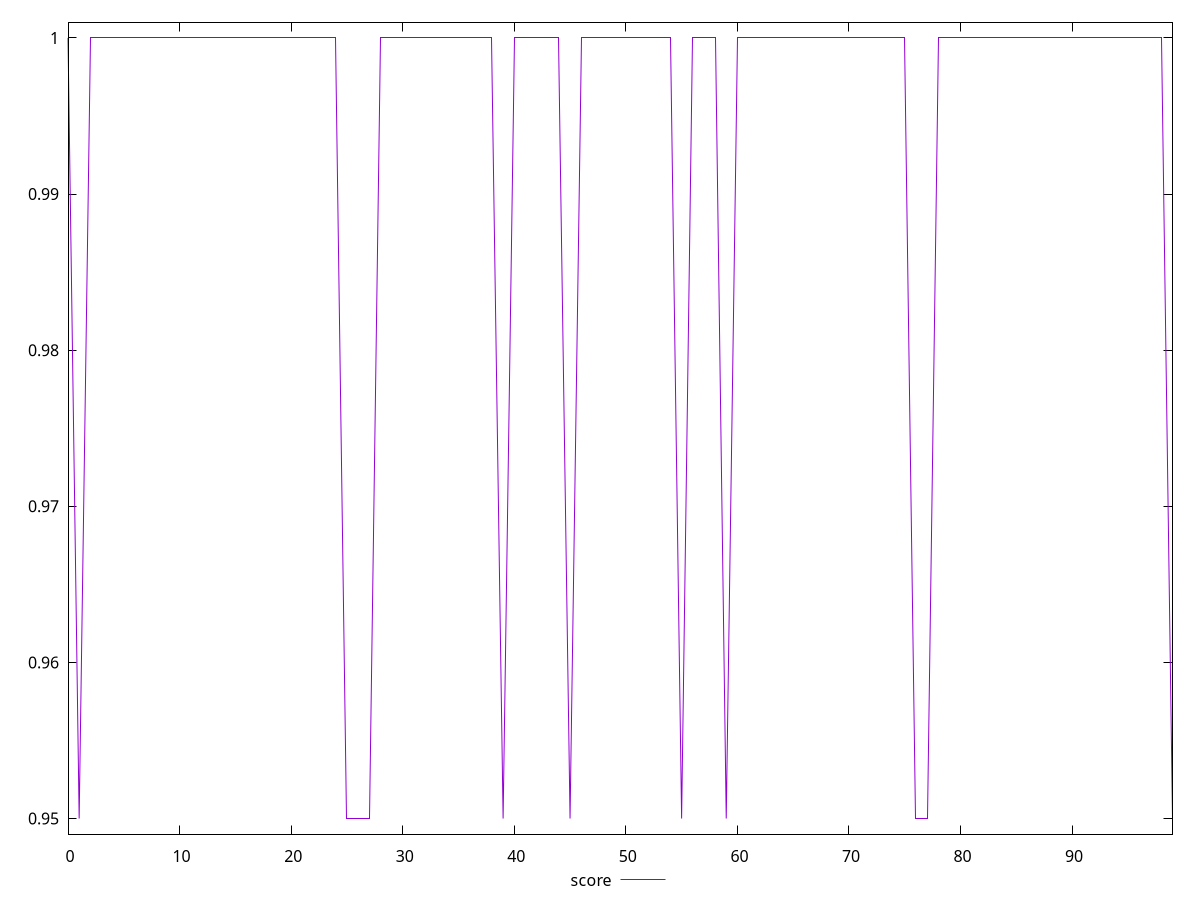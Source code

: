 reset

$score <<EOF
0 1
1 0.95
2 1
3 1
4 1
5 1
6 1
7 1
8 1
9 1
10 1
11 1
12 1
13 1
14 1
15 1
16 1
17 1
18 1
19 1
20 1
21 1
22 1
23 1
24 1
25 0.95
26 0.95
27 0.95
28 1
29 1
30 1
31 1
32 1
33 1
34 1
35 1
36 1
37 1
38 1
39 0.95
40 1
41 1
42 1
43 1
44 1
45 0.95
46 1
47 1
48 1
49 1
50 1
51 1
52 1
53 1
54 1
55 0.95
56 1
57 1
58 1
59 0.95
60 1
61 1
62 1
63 1
64 1
65 1
66 1
67 1
68 1
69 1
70 1
71 1
72 1
73 1
74 1
75 1
76 0.95
77 0.95
78 1
79 1
80 1
81 1
82 1
83 1
84 1
85 1
86 1
87 1
88 1
89 1
90 1
91 1
92 1
93 1
94 1
95 1
96 1
97 1
98 1
99 0.95
EOF

set key outside below
set xrange [0:99]
set yrange [0.949:1.001]
set trange [0.949:1.001]
set terminal svg size 640, 500 enhanced background rgb 'white'
set output "reports/report_00032_2021-02-25T10-28-15.087Z/uses-rel-preconnect/samples/music/score/values.svg"

plot $score title "score" with line

reset
